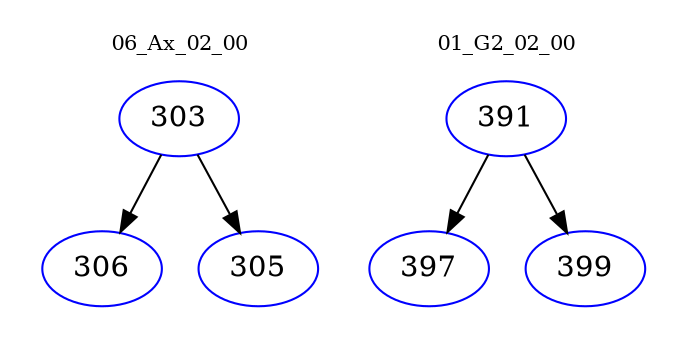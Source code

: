 digraph{
subgraph cluster_0 {
color = white
label = "06_Ax_02_00";
fontsize=10;
T0_303 [label="303", color="blue"]
T0_303 -> T0_306 [color="black"]
T0_306 [label="306", color="blue"]
T0_303 -> T0_305 [color="black"]
T0_305 [label="305", color="blue"]
}
subgraph cluster_1 {
color = white
label = "01_G2_02_00";
fontsize=10;
T1_391 [label="391", color="blue"]
T1_391 -> T1_397 [color="black"]
T1_397 [label="397", color="blue"]
T1_391 -> T1_399 [color="black"]
T1_399 [label="399", color="blue"]
}
}

